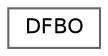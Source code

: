digraph "Graphical Class Hierarchy"
{
 // LATEX_PDF_SIZE
  bgcolor="transparent";
  edge [fontname=Helvetica,fontsize=10,labelfontname=Helvetica,labelfontsize=10];
  node [fontname=Helvetica,fontsize=10,shape=box,height=0.2,width=0.4];
  rankdir="LR";
  Node0 [id="Node000000",label="DFBO",height=0.2,width=0.4,color="grey40", fillcolor="white", style="filled",URL="$structDFBO.html",tooltip="A structure to handle Deferred Frame Buffer Objects (DFBO)."];
}
